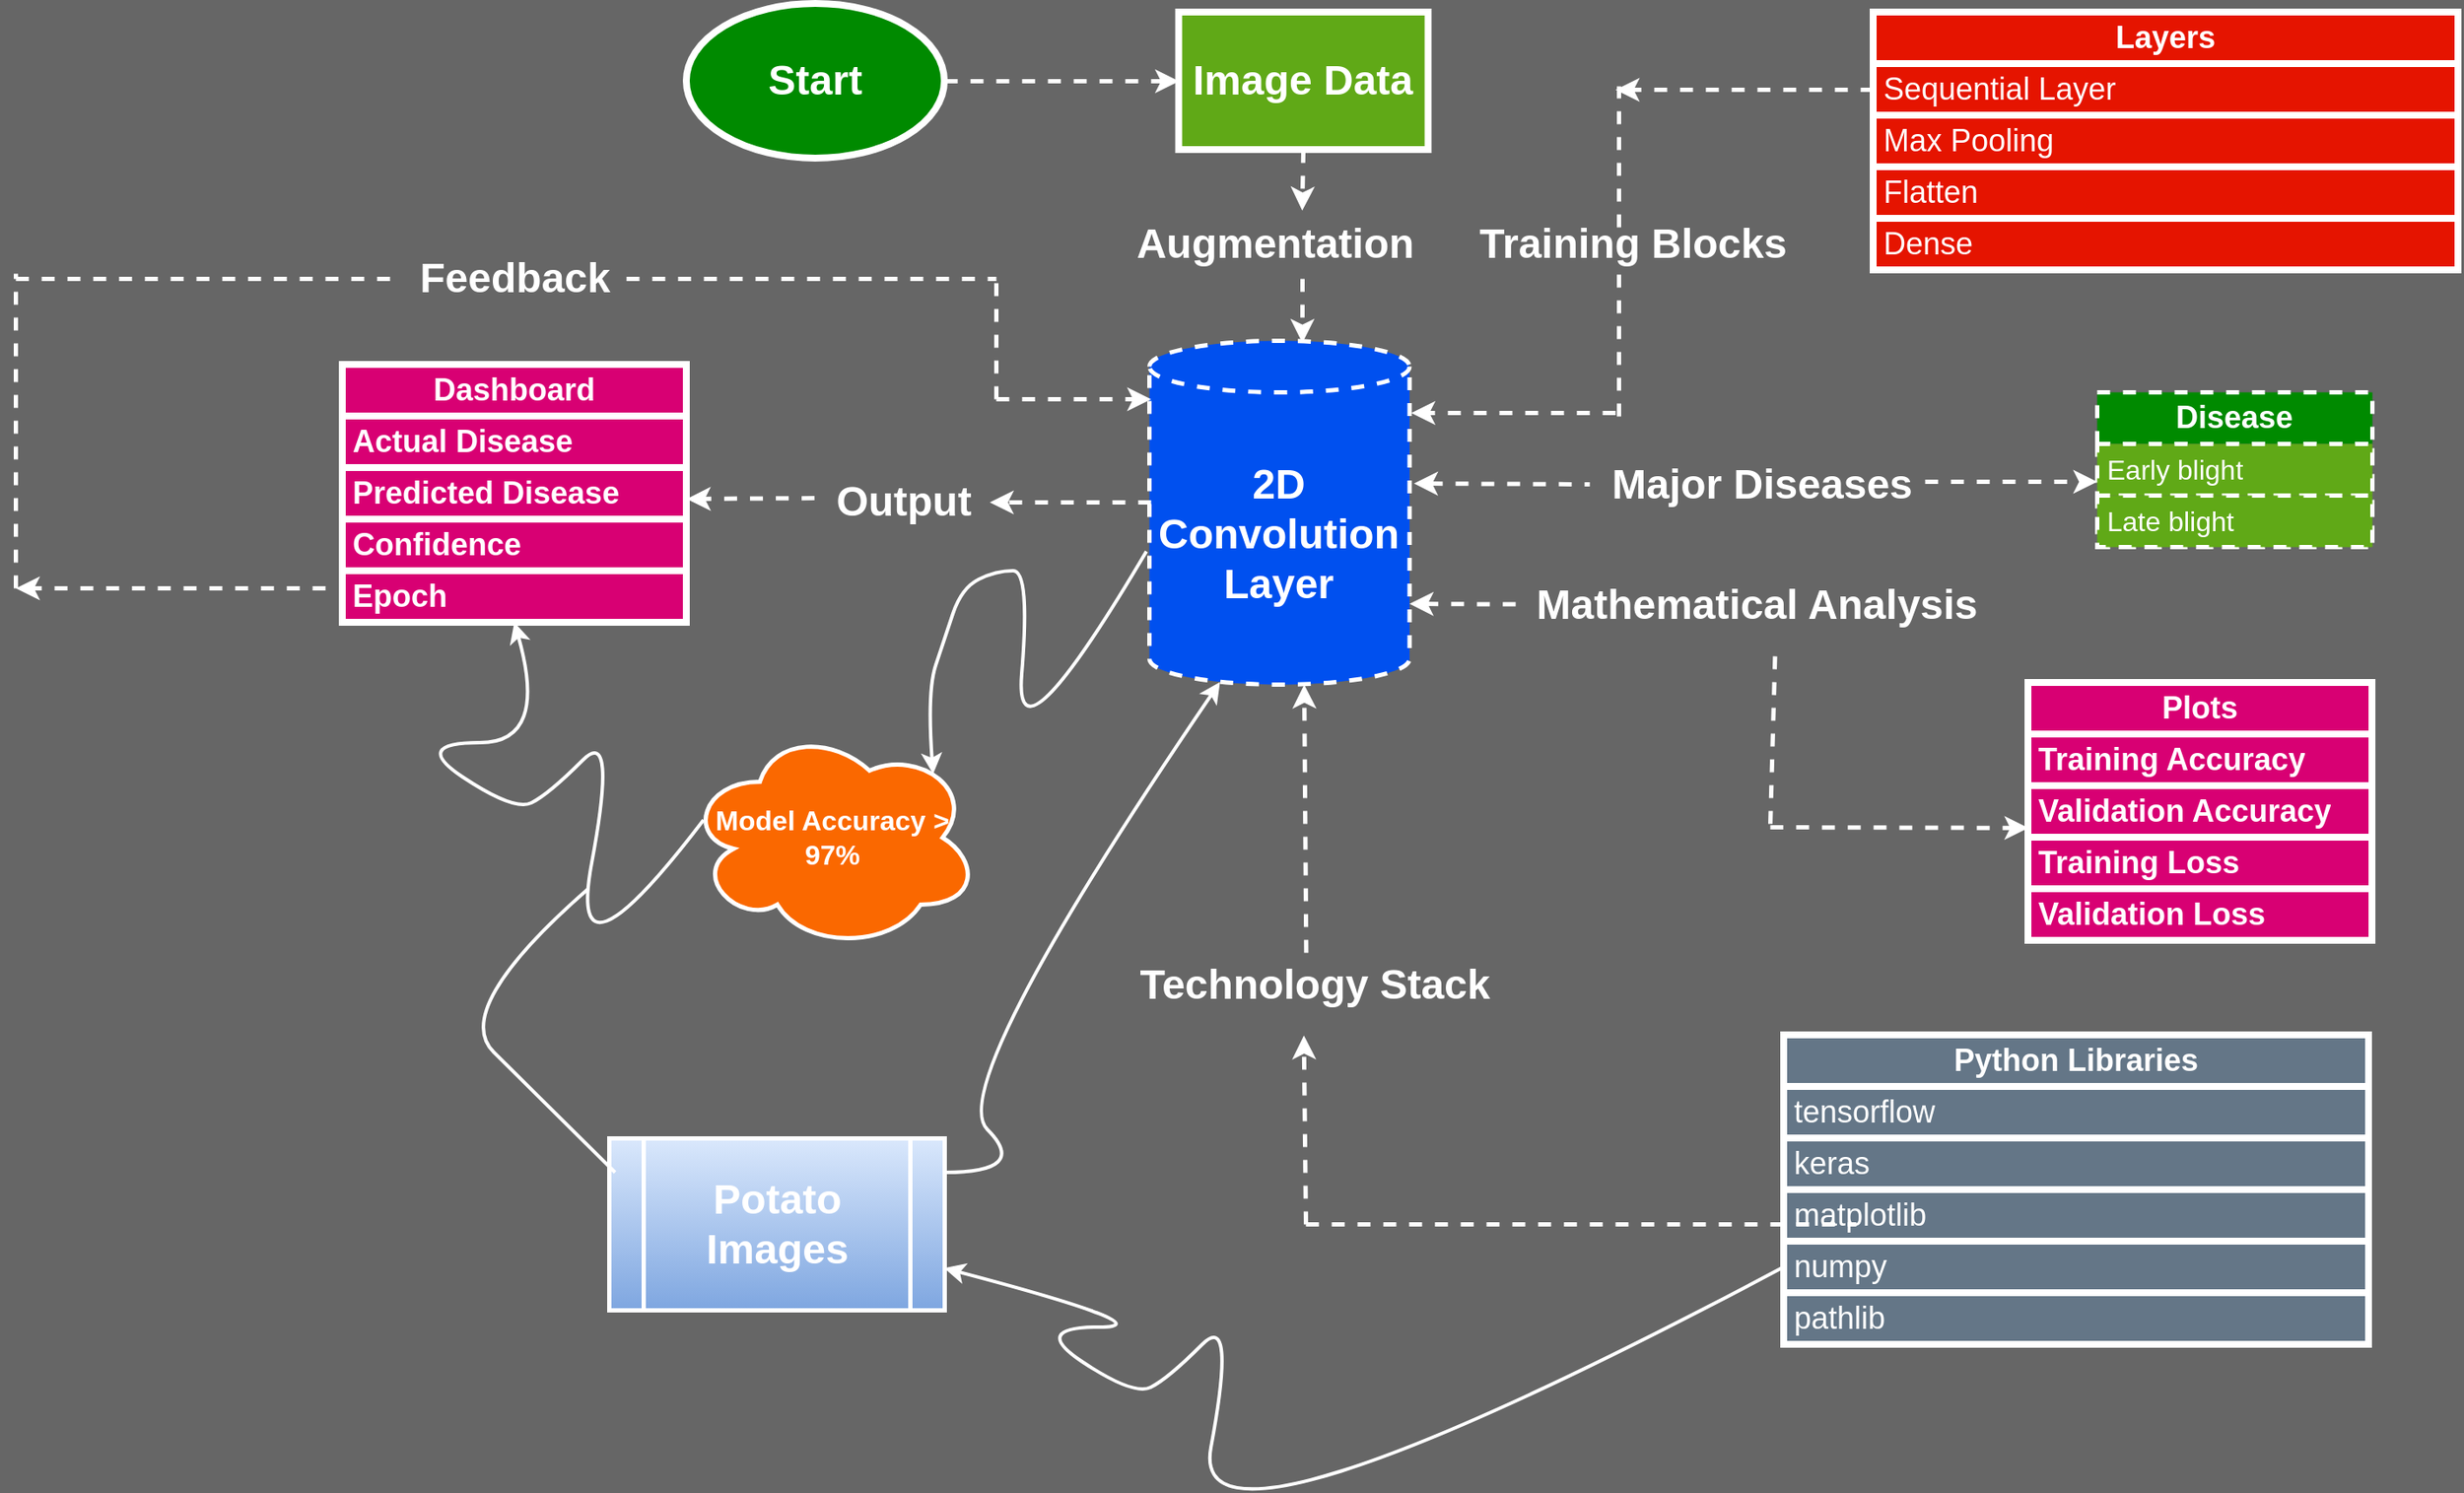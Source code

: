 <mxfile version="22.0.0" type="github">
  <diagram name="Page-1" id="VQkdfmnfzzS07gL8s0ip">
    <mxGraphModel dx="656" dy="354" grid="1" gridSize="10" guides="1" tooltips="1" connect="1" arrows="1" fold="1" page="1" pageScale="1" pageWidth="850" pageHeight="1100" background="#666666" math="0" shadow="0">
      <root>
        <mxCell id="0" />
        <mxCell id="1" parent="0" />
        <mxCell id="tFPNT0vVDYACMj4LjYBP-1" value="&lt;b&gt;&lt;font style=&quot;font-size: 24px;&quot;&gt;2D Convolution Layer&lt;/font&gt;&lt;/b&gt;" style="shape=cylinder3;whiteSpace=wrap;html=1;boundedLbl=1;backgroundOutline=1;size=15;fillColor=#0050ef;fontColor=#ffffff;strokeColor=#FFFFFF;strokeWidth=2.5;dashed=1;" vertex="1" parent="1">
          <mxGeometry x="759" y="276" width="151.25" height="200" as="geometry" />
        </mxCell>
        <mxCell id="tFPNT0vVDYACMj4LjYBP-2" value="&lt;b&gt;&lt;font style=&quot;font-size: 18px;&quot;&gt;Disease&lt;/font&gt;&lt;/b&gt;" style="swimlane;fontStyle=0;childLayout=stackLayout;horizontal=1;startSize=30;horizontalStack=0;resizeParent=1;resizeParentMax=0;resizeLast=0;collapsible=1;marginBottom=0;whiteSpace=wrap;html=1;fillColor=#008a00;fontColor=#ffffff;strokeColor=#FFFFFF;strokeWidth=2.5;dashed=1;" vertex="1" parent="1">
          <mxGeometry x="1310" y="306" width="160" height="90" as="geometry" />
        </mxCell>
        <mxCell id="tFPNT0vVDYACMj4LjYBP-3" value="&lt;font style=&quot;font-size: 16px;&quot; color=&quot;#ffffff&quot;&gt;Early blight&lt;/font&gt;" style="text;strokeColor=#FFFFFF;fillColor=#60a917;align=left;verticalAlign=middle;spacingLeft=4;spacingRight=4;overflow=hidden;points=[[0,0.5],[1,0.5]];portConstraint=eastwest;rotatable=0;whiteSpace=wrap;html=1;fontColor=#ffffff;strokeWidth=2.5;dashed=1;" vertex="1" parent="tFPNT0vVDYACMj4LjYBP-2">
          <mxGeometry y="30" width="160" height="30" as="geometry" />
        </mxCell>
        <mxCell id="tFPNT0vVDYACMj4LjYBP-4" value="&lt;font style=&quot;font-size: 16px;&quot; color=&quot;#ffffff&quot;&gt;Late blight&lt;/font&gt;" style="text;strokeColor=#FFFFFF;fillColor=#60a917;align=left;verticalAlign=middle;spacingLeft=4;spacingRight=4;overflow=hidden;points=[[0,0.5],[1,0.5]];portConstraint=eastwest;rotatable=0;whiteSpace=wrap;html=1;fontColor=#ffffff;strokeWidth=2.5;dashed=1;" vertex="1" parent="tFPNT0vVDYACMj4LjYBP-2">
          <mxGeometry y="60" width="160" height="30" as="geometry" />
        </mxCell>
        <mxCell id="tFPNT0vVDYACMj4LjYBP-6" value="&lt;font style=&quot;font-size: 18px;&quot;&gt;&lt;b&gt;Python Libraries&lt;/b&gt;&lt;/font&gt;" style="swimlane;fontStyle=0;childLayout=stackLayout;horizontal=1;startSize=30;horizontalStack=0;resizeParent=1;resizeParentMax=0;resizeLast=0;collapsible=1;marginBottom=0;whiteSpace=wrap;html=1;fillColor=#647687;strokeColor=#FFFFFF;strokeWidth=4;fontColor=#ffffff;" vertex="1" parent="1">
          <mxGeometry x="1128" y="680" width="340" height="180" as="geometry" />
        </mxCell>
        <mxCell id="tFPNT0vVDYACMj4LjYBP-8" value="&lt;font style=&quot;font-size: 18px;&quot;&gt;tensorflow&lt;/font&gt;" style="text;strokeColor=#FFFFFF;fillColor=#647687;align=left;verticalAlign=middle;spacingLeft=4;spacingRight=4;overflow=hidden;points=[[0,0.5],[1,0.5]];portConstraint=eastwest;rotatable=0;whiteSpace=wrap;html=1;fontColor=#ffffff;strokeWidth=4;" vertex="1" parent="tFPNT0vVDYACMj4LjYBP-6">
          <mxGeometry y="30" width="340" height="30" as="geometry" />
        </mxCell>
        <mxCell id="tFPNT0vVDYACMj4LjYBP-9" value="&lt;font style=&quot;font-size: 18px;&quot;&gt;keras&lt;/font&gt;" style="text;strokeColor=#FFFFFF;fillColor=#647687;align=left;verticalAlign=middle;spacingLeft=4;spacingRight=4;overflow=hidden;points=[[0,0.5],[1,0.5]];portConstraint=eastwest;rotatable=0;whiteSpace=wrap;html=1;fontColor=#ffffff;strokeWidth=4;" vertex="1" parent="tFPNT0vVDYACMj4LjYBP-6">
          <mxGeometry y="60" width="340" height="30" as="geometry" />
        </mxCell>
        <mxCell id="tFPNT0vVDYACMj4LjYBP-10" value="&lt;span style=&quot;font-size: 18px;&quot;&gt;matplotlib&lt;/span&gt;" style="text;strokeColor=#FFFFFF;fillColor=#647687;align=left;verticalAlign=middle;spacingLeft=4;spacingRight=4;overflow=hidden;points=[[0,0.5],[1,0.5]];portConstraint=eastwest;rotatable=0;whiteSpace=wrap;html=1;fontColor=#ffffff;strokeWidth=4;" vertex="1" parent="tFPNT0vVDYACMj4LjYBP-6">
          <mxGeometry y="90" width="340" height="30" as="geometry" />
        </mxCell>
        <mxCell id="tFPNT0vVDYACMj4LjYBP-11" value="&lt;span style=&quot;font-size: 18px;&quot;&gt;numpy&lt;/span&gt;" style="text;strokeColor=#FFFFFF;fillColor=#647687;align=left;verticalAlign=middle;spacingLeft=4;spacingRight=4;overflow=hidden;points=[[0,0.5],[1,0.5]];portConstraint=eastwest;rotatable=0;whiteSpace=wrap;html=1;fontColor=#ffffff;strokeWidth=4;" vertex="1" parent="tFPNT0vVDYACMj4LjYBP-6">
          <mxGeometry y="120" width="340" height="30" as="geometry" />
        </mxCell>
        <mxCell id="tFPNT0vVDYACMj4LjYBP-12" value="&lt;span style=&quot;font-size: 18px;&quot;&gt;pathlib&lt;/span&gt;" style="text;strokeColor=#FFFFFF;fillColor=#647687;align=left;verticalAlign=middle;spacingLeft=4;spacingRight=4;overflow=hidden;points=[[0,0.5],[1,0.5]];portConstraint=eastwest;rotatable=0;whiteSpace=wrap;html=1;fontColor=#ffffff;strokeWidth=4;" vertex="1" parent="tFPNT0vVDYACMj4LjYBP-6">
          <mxGeometry y="150" width="340" height="30" as="geometry" />
        </mxCell>
        <mxCell id="tFPNT0vVDYACMj4LjYBP-13" value="" style="endArrow=classic;html=1;rounded=0;strokeWidth=2.5;strokeColor=#FFFFFF;exitX=0.479;exitY=0.025;exitDx=0;exitDy=0;exitPerimeter=0;dashed=1;entryX=0.595;entryY=1;entryDx=0;entryDy=0;entryPerimeter=0;" edge="1" parent="1" source="tFPNT0vVDYACMj4LjYBP-15" target="tFPNT0vVDYACMj4LjYBP-1">
          <mxGeometry width="50" height="50" relative="1" as="geometry">
            <mxPoint x="851" y="650" as="sourcePoint" />
            <mxPoint x="851" y="440" as="targetPoint" />
          </mxGeometry>
        </mxCell>
        <mxCell id="tFPNT0vVDYACMj4LjYBP-14" value="" style="endArrow=none;html=1;rounded=0;strokeColor=#FFFFFF;strokeWidth=2.5;dashed=1;" edge="1" parent="1">
          <mxGeometry width="50" height="50" relative="1" as="geometry">
            <mxPoint x="850" y="790" as="sourcePoint" />
            <mxPoint x="1170" y="790" as="targetPoint" />
          </mxGeometry>
        </mxCell>
        <mxCell id="tFPNT0vVDYACMj4LjYBP-15" value="&lt;font color=&quot;#ffffff&quot; style=&quot;font-size: 24px;&quot;&gt;&lt;b&gt;Technology Stack&lt;/b&gt;&lt;/font&gt;" style="text;html=1;align=center;verticalAlign=middle;resizable=0;points=[];autosize=1;strokeColor=none;fillColor=none;" vertex="1" parent="1">
          <mxGeometry x="740" y="631" width="230" height="40" as="geometry" />
        </mxCell>
        <mxCell id="tFPNT0vVDYACMj4LjYBP-16" value="" style="endArrow=classic;html=1;rounded=0;strokeWidth=2.5;strokeColor=#FFFFFF;dashed=1;entryX=0.473;entryY=1.227;entryDx=0;entryDy=0;entryPerimeter=0;" edge="1" parent="1" target="tFPNT0vVDYACMj4LjYBP-15">
          <mxGeometry width="50" height="50" relative="1" as="geometry">
            <mxPoint x="850" y="790" as="sourcePoint" />
            <mxPoint x="850" y="580" as="targetPoint" />
          </mxGeometry>
        </mxCell>
        <mxCell id="tFPNT0vVDYACMj4LjYBP-17" style="edgeStyle=orthogonalEdgeStyle;rounded=0;orthogonalLoop=1;jettySize=auto;html=1;exitX=1;exitY=0.5;exitDx=0;exitDy=0;strokeWidth=2.5;strokeColor=#FFFFFF;dashed=1;" edge="1" parent="1" source="tFPNT0vVDYACMj4LjYBP-18" target="tFPNT0vVDYACMj4LjYBP-19">
          <mxGeometry relative="1" as="geometry" />
        </mxCell>
        <mxCell id="tFPNT0vVDYACMj4LjYBP-18" value="&lt;font color=&quot;#ffffff&quot; size=&quot;1&quot; style=&quot;&quot;&gt;&lt;b style=&quot;font-size: 24px;&quot;&gt;Start&lt;/b&gt;&lt;/font&gt;" style="ellipse;whiteSpace=wrap;html=1;fillColor=#008a00;strokeColor=#FFFFFF;strokeWidth=4;fontColor=#ffffff;" vertex="1" parent="1">
          <mxGeometry x="490" y="80" width="150" height="90" as="geometry" />
        </mxCell>
        <mxCell id="tFPNT0vVDYACMj4LjYBP-19" value="&lt;font style=&quot;font-size: 24px;&quot;&gt;&lt;b&gt;Image Data&lt;/b&gt;&lt;/font&gt;" style="rounded=0;whiteSpace=wrap;html=1;fillColor=#60a917;strokeColor=#FFFFFF;strokeWidth=4;fontColor=#ffffff;" vertex="1" parent="1">
          <mxGeometry x="776.25" y="85" width="145" height="80" as="geometry" />
        </mxCell>
        <mxCell id="tFPNT0vVDYACMj4LjYBP-21" style="edgeStyle=orthogonalEdgeStyle;rounded=0;orthogonalLoop=1;jettySize=auto;html=1;strokeWidth=2.5;strokeColor=#FFFFFF;dashed=1;entryX=0.588;entryY=0.006;entryDx=0;entryDy=0;entryPerimeter=0;" edge="1" parent="1" target="tFPNT0vVDYACMj4LjYBP-1">
          <mxGeometry relative="1" as="geometry">
            <mxPoint x="848" y="240" as="sourcePoint" />
            <mxPoint x="848.49" y="203" as="targetPoint" />
          </mxGeometry>
        </mxCell>
        <mxCell id="tFPNT0vVDYACMj4LjYBP-23" value="" style="endArrow=classic;startArrow=none;html=1;rounded=0;strokeWidth=2.5;strokeColor=#FFFFFF;dashed=1;startFill=0;" edge="1" parent="1">
          <mxGeometry width="50" height="50" relative="1" as="geometry">
            <mxPoint x="1210" y="358" as="sourcePoint" />
            <mxPoint x="1310" y="358" as="targetPoint" />
          </mxGeometry>
        </mxCell>
        <mxCell id="tFPNT0vVDYACMj4LjYBP-24" value="&lt;font style=&quot;font-size: 18px;&quot;&gt;&lt;b&gt;Dashboard&lt;/b&gt;&lt;/font&gt;" style="swimlane;fontStyle=0;childLayout=stackLayout;horizontal=1;startSize=30;horizontalStack=0;resizeParent=1;resizeParentMax=0;resizeLast=0;collapsible=1;marginBottom=0;whiteSpace=wrap;html=1;fillColor=#d80073;strokeColor=#FFFFFF;strokeWidth=4;fontColor=#ffffff;" vertex="1" parent="1">
          <mxGeometry x="290" y="290" width="200" height="150" as="geometry" />
        </mxCell>
        <mxCell id="tFPNT0vVDYACMj4LjYBP-25" value="&lt;font style=&quot;font-size: 18px;&quot;&gt;&lt;b&gt;Actual Disease&lt;/b&gt;&lt;/font&gt;" style="text;strokeColor=#FFFFFF;fillColor=#d80073;align=left;verticalAlign=middle;spacingLeft=4;spacingRight=4;overflow=hidden;points=[[0,0.5],[1,0.5]];portConstraint=eastwest;rotatable=0;whiteSpace=wrap;html=1;strokeWidth=4;fontColor=#ffffff;" vertex="1" parent="tFPNT0vVDYACMj4LjYBP-24">
          <mxGeometry y="30" width="200" height="30" as="geometry" />
        </mxCell>
        <mxCell id="tFPNT0vVDYACMj4LjYBP-26" value="&lt;font style=&quot;font-size: 18px;&quot;&gt;&lt;b&gt;Predicted Disease&lt;/b&gt;&lt;/font&gt;" style="text;strokeColor=#FFFFFF;fillColor=#d80073;align=left;verticalAlign=middle;spacingLeft=4;spacingRight=4;overflow=hidden;points=[[0,0.5],[1,0.5]];portConstraint=eastwest;rotatable=0;whiteSpace=wrap;html=1;fontColor=#ffffff;strokeWidth=4;" vertex="1" parent="tFPNT0vVDYACMj4LjYBP-24">
          <mxGeometry y="60" width="200" height="30" as="geometry" />
        </mxCell>
        <mxCell id="tFPNT0vVDYACMj4LjYBP-27" value="&lt;font style=&quot;font-size: 18px;&quot;&gt;&lt;b&gt;Confidence&lt;/b&gt;&lt;/font&gt;" style="text;strokeColor=#FFFFFF;fillColor=#d80073;align=left;verticalAlign=middle;spacingLeft=4;spacingRight=4;overflow=hidden;points=[[0,0.5],[1,0.5]];portConstraint=eastwest;rotatable=0;whiteSpace=wrap;html=1;fontColor=#ffffff;strokeWidth=4;" vertex="1" parent="tFPNT0vVDYACMj4LjYBP-24">
          <mxGeometry y="90" width="200" height="30" as="geometry" />
        </mxCell>
        <mxCell id="tFPNT0vVDYACMj4LjYBP-29" value="&lt;font style=&quot;font-size: 18px;&quot;&gt;&lt;b&gt;Epoch&lt;/b&gt;&lt;/font&gt;" style="text;strokeColor=#FFFFFF;fillColor=#d80073;align=left;verticalAlign=middle;spacingLeft=4;spacingRight=4;overflow=hidden;points=[[0,0.5],[1,0.5]];portConstraint=eastwest;rotatable=0;whiteSpace=wrap;html=1;fontColor=#ffffff;strokeWidth=4;" vertex="1" parent="tFPNT0vVDYACMj4LjYBP-24">
          <mxGeometry y="120" width="200" height="30" as="geometry" />
        </mxCell>
        <mxCell id="tFPNT0vVDYACMj4LjYBP-30" value="" style="endArrow=none;html=1;rounded=0;strokeWidth=2.5;strokeColor=#FFFFFF;dashed=1;" edge="1" parent="1">
          <mxGeometry width="50" height="50" relative="1" as="geometry">
            <mxPoint x="100" y="420" as="sourcePoint" />
            <mxPoint x="100" y="237" as="targetPoint" />
          </mxGeometry>
        </mxCell>
        <mxCell id="tFPNT0vVDYACMj4LjYBP-31" value="" style="endArrow=none;html=1;rounded=0;strokeWidth=2.5;strokeColor=#FFFFFF;dashed=1;" edge="1" parent="1">
          <mxGeometry width="50" height="50" relative="1" as="geometry">
            <mxPoint x="455" y="240" as="sourcePoint" />
            <mxPoint x="670" y="240" as="targetPoint" />
          </mxGeometry>
        </mxCell>
        <mxCell id="tFPNT0vVDYACMj4LjYBP-32" value="" style="endArrow=classic;html=1;rounded=0;strokeWidth=2.5;strokeColor=#FFFFFF;dashed=1;" edge="1" parent="1">
          <mxGeometry width="50" height="50" relative="1" as="geometry">
            <mxPoint x="670" y="310" as="sourcePoint" />
            <mxPoint x="760" y="310" as="targetPoint" />
          </mxGeometry>
        </mxCell>
        <mxCell id="tFPNT0vVDYACMj4LjYBP-33" value="" style="endArrow=none;html=1;rounded=0;strokeWidth=2.5;strokeColor=#FFFFFF;dashed=1;" edge="1" parent="1">
          <mxGeometry width="50" height="50" relative="1" as="geometry">
            <mxPoint x="100" y="240" as="sourcePoint" />
            <mxPoint x="325" y="240" as="targetPoint" />
          </mxGeometry>
        </mxCell>
        <mxCell id="tFPNT0vVDYACMj4LjYBP-34" value="&lt;font color=&quot;#ffffff&quot; style=&quot;font-size: 24px;&quot;&gt;&lt;b&gt;Feedback&lt;/b&gt;&lt;/font&gt;" style="text;html=1;align=center;verticalAlign=middle;resizable=0;points=[];autosize=1;strokeColor=none;fillColor=none;" vertex="1" parent="1">
          <mxGeometry x="325" y="220" width="130" height="40" as="geometry" />
        </mxCell>
        <mxCell id="tFPNT0vVDYACMj4LjYBP-35" value="" style="endArrow=none;html=1;rounded=0;strokeWidth=2.5;strokeColor=#FFFFFF;dashed=1;" edge="1" parent="1">
          <mxGeometry width="50" height="50" relative="1" as="geometry">
            <mxPoint x="670" y="310" as="sourcePoint" />
            <mxPoint x="670" y="240" as="targetPoint" />
          </mxGeometry>
        </mxCell>
        <mxCell id="tFPNT0vVDYACMj4LjYBP-36" value="" style="endArrow=classic;html=1;rounded=0;strokeWidth=2.5;strokeColor=#FFFFFF;dashed=1;" edge="1" parent="1">
          <mxGeometry width="50" height="50" relative="1" as="geometry">
            <mxPoint x="280" y="420" as="sourcePoint" />
            <mxPoint x="100" y="420" as="targetPoint" />
          </mxGeometry>
        </mxCell>
        <mxCell id="tFPNT0vVDYACMj4LjYBP-37" value="&lt;font style=&quot;font-size: 16px;&quot; color=&quot;#ffffff&quot;&gt;&lt;b&gt;Model Accuracy &amp;gt; 97%&lt;/b&gt;&lt;/font&gt;" style="ellipse;shape=cloud;whiteSpace=wrap;html=1;fillColor=#fa6800;fontColor=#000000;strokeColor=#FFFFFF;strokeWidth=2.5;" vertex="1" parent="1">
          <mxGeometry x="490" y="500" width="170" height="130" as="geometry" />
        </mxCell>
        <mxCell id="tFPNT0vVDYACMj4LjYBP-41" value="" style="curved=1;endArrow=classic;html=1;rounded=0;exitX=-0.01;exitY=0.614;exitDx=0;exitDy=0;exitPerimeter=0;entryX=0.844;entryY=0.217;entryDx=0;entryDy=0;entryPerimeter=0;strokeColor=#FFFFFF;strokeWidth=2;" edge="1" parent="1" source="tFPNT0vVDYACMj4LjYBP-1" target="tFPNT0vVDYACMj4LjYBP-37">
          <mxGeometry width="50" height="50" relative="1" as="geometry">
            <mxPoint x="630" y="530" as="sourcePoint" />
            <mxPoint x="710" y="530" as="targetPoint" />
            <Array as="points">
              <mxPoint x="680" y="530" />
              <mxPoint x="690" y="410" />
              <mxPoint x="670" y="410" />
              <mxPoint x="650" y="420" />
              <mxPoint x="640" y="450" />
              <mxPoint x="630" y="480" />
            </Array>
          </mxGeometry>
        </mxCell>
        <mxCell id="tFPNT0vVDYACMj4LjYBP-42" value="" style="endArrow=classic;html=1;rounded=0;strokeWidth=2.5;strokeColor=#FFFFFF;entryX=1;entryY=0.5;entryDx=0;entryDy=0;dashed=1;exitX=-0.017;exitY=0.438;exitDx=0;exitDy=0;exitPerimeter=0;" edge="1" parent="1" source="tFPNT0vVDYACMj4LjYBP-44">
          <mxGeometry width="50" height="50" relative="1" as="geometry">
            <mxPoint x="570" y="368" as="sourcePoint" />
            <mxPoint x="490" y="368" as="targetPoint" />
          </mxGeometry>
        </mxCell>
        <mxCell id="tFPNT0vVDYACMj4LjYBP-43" value="" style="endArrow=classic;html=1;rounded=0;strokeWidth=2.5;strokeColor=#FFFFFF;dashed=1;entryX=1.002;entryY=0.5;entryDx=0;entryDy=0;entryPerimeter=0;" edge="1" parent="1" target="tFPNT0vVDYACMj4LjYBP-44">
          <mxGeometry width="50" height="50" relative="1" as="geometry">
            <mxPoint x="760" y="370" as="sourcePoint" />
            <mxPoint x="720" y="368" as="targetPoint" />
          </mxGeometry>
        </mxCell>
        <mxCell id="tFPNT0vVDYACMj4LjYBP-44" value="&lt;font color=&quot;#ffffff&quot; style=&quot;font-size: 24px;&quot;&gt;&lt;b&gt;Output&lt;/b&gt;&lt;/font&gt;" style="text;html=1;align=center;verticalAlign=middle;resizable=0;points=[];autosize=1;strokeColor=none;fillColor=none;" vertex="1" parent="1">
          <mxGeometry x="566" y="350" width="100" height="40" as="geometry" />
        </mxCell>
        <mxCell id="tFPNT0vVDYACMj4LjYBP-48" value="" style="curved=1;endArrow=classic;html=1;rounded=0;exitX=0;exitY=1;exitDx=0;exitDy=-15;exitPerimeter=0;entryX=0.5;entryY=1;entryDx=0;entryDy=0;strokeColor=#FFFFFF;strokeWidth=2;" edge="1" parent="1" target="tFPNT0vVDYACMj4LjYBP-24">
          <mxGeometry width="50" height="50" relative="1" as="geometry">
            <mxPoint x="500" y="555" as="sourcePoint" />
            <mxPoint x="373" y="658" as="targetPoint" />
            <Array as="points">
              <mxPoint x="420" y="660" />
              <mxPoint x="450" y="500" />
              <mxPoint x="410" y="540" />
              <mxPoint x="390" y="550" />
              <mxPoint x="330" y="510" />
              <mxPoint x="410" y="510" />
            </Array>
          </mxGeometry>
        </mxCell>
        <mxCell id="tFPNT0vVDYACMj4LjYBP-49" value="&lt;span style=&quot;font-size: 18px;&quot;&gt;&lt;b&gt;Layers&lt;/b&gt;&lt;/span&gt;" style="swimlane;fontStyle=0;childLayout=stackLayout;horizontal=1;startSize=30;horizontalStack=0;resizeParent=1;resizeParentMax=0;resizeLast=0;collapsible=1;marginBottom=0;whiteSpace=wrap;html=1;fillColor=#e51400;strokeColor=#FFFFFF;strokeWidth=4;fontColor=#ffffff;" vertex="1" parent="1">
          <mxGeometry x="1180" y="85" width="340" height="150" as="geometry" />
        </mxCell>
        <mxCell id="tFPNT0vVDYACMj4LjYBP-50" value="&lt;font style=&quot;font-size: 18px;&quot;&gt;Sequential Layer&lt;/font&gt;" style="text;strokeColor=#FFFFFF;fillColor=#e51400;align=left;verticalAlign=middle;spacingLeft=4;spacingRight=4;overflow=hidden;points=[[0,0.5],[1,0.5]];portConstraint=eastwest;rotatable=0;whiteSpace=wrap;html=1;fontColor=#ffffff;strokeWidth=4;" vertex="1" parent="tFPNT0vVDYACMj4LjYBP-49">
          <mxGeometry y="30" width="340" height="30" as="geometry" />
        </mxCell>
        <mxCell id="tFPNT0vVDYACMj4LjYBP-79" value="&lt;font style=&quot;font-size: 18px;&quot;&gt;Max Pooling&lt;/font&gt;" style="text;strokeColor=#FFFFFF;fillColor=#e51400;align=left;verticalAlign=middle;spacingLeft=4;spacingRight=4;overflow=hidden;points=[[0,0.5],[1,0.5]];portConstraint=eastwest;rotatable=0;whiteSpace=wrap;html=1;fontColor=#ffffff;strokeWidth=4;" vertex="1" parent="tFPNT0vVDYACMj4LjYBP-49">
          <mxGeometry y="60" width="340" height="30" as="geometry" />
        </mxCell>
        <mxCell id="tFPNT0vVDYACMj4LjYBP-80" value="&lt;font style=&quot;font-size: 18px;&quot;&gt;Flatten&lt;/font&gt;" style="text;strokeColor=#FFFFFF;fillColor=#e51400;align=left;verticalAlign=middle;spacingLeft=4;spacingRight=4;overflow=hidden;points=[[0,0.5],[1,0.5]];portConstraint=eastwest;rotatable=0;whiteSpace=wrap;html=1;fontColor=#ffffff;strokeWidth=4;" vertex="1" parent="tFPNT0vVDYACMj4LjYBP-49">
          <mxGeometry y="90" width="340" height="30" as="geometry" />
        </mxCell>
        <mxCell id="tFPNT0vVDYACMj4LjYBP-81" value="&lt;font style=&quot;font-size: 18px;&quot;&gt;Dense&lt;/font&gt;" style="text;strokeColor=#FFFFFF;fillColor=#e51400;align=left;verticalAlign=middle;spacingLeft=4;spacingRight=4;overflow=hidden;points=[[0,0.5],[1,0.5]];portConstraint=eastwest;rotatable=0;whiteSpace=wrap;html=1;fontColor=#ffffff;strokeWidth=4;" vertex="1" parent="tFPNT0vVDYACMj4LjYBP-49">
          <mxGeometry y="120" width="340" height="30" as="geometry" />
        </mxCell>
        <mxCell id="tFPNT0vVDYACMj4LjYBP-52" value="" style="endArrow=classic;html=1;rounded=0;strokeWidth=2.5;strokeColor=#FFFFFF;dashed=1;" edge="1" parent="1">
          <mxGeometry width="50" height="50" relative="1" as="geometry">
            <mxPoint x="1030" y="318" as="sourcePoint" />
            <mxPoint x="911.25" y="318" as="targetPoint" />
          </mxGeometry>
        </mxCell>
        <mxCell id="tFPNT0vVDYACMj4LjYBP-53" value="" style="endArrow=classic;html=1;rounded=0;strokeWidth=2.5;strokeColor=#FFFFFF;dashed=1;exitX=0;exitY=0.5;exitDx=0;exitDy=0;" edge="1" parent="1" source="tFPNT0vVDYACMj4LjYBP-50">
          <mxGeometry width="50" height="50" relative="1" as="geometry">
            <mxPoint x="1130" y="130" as="sourcePoint" />
            <mxPoint x="1030" y="130" as="targetPoint" />
          </mxGeometry>
        </mxCell>
        <mxCell id="tFPNT0vVDYACMj4LjYBP-54" value="&lt;font color=&quot;#ffffff&quot; style=&quot;font-size: 24px;&quot;&gt;&lt;b&gt;Training Blocks&lt;/b&gt;&lt;/font&gt;" style="text;html=1;align=center;verticalAlign=middle;resizable=0;points=[];autosize=1;strokeColor=none;fillColor=none;" vertex="1" parent="1">
          <mxGeometry x="940" y="200" width="200" height="40" as="geometry" />
        </mxCell>
        <mxCell id="tFPNT0vVDYACMj4LjYBP-55" value="" style="endArrow=none;html=1;rounded=0;strokeWidth=2.5;strokeColor=#FFFFFF;dashed=1;" edge="1" parent="1">
          <mxGeometry width="50" height="50" relative="1" as="geometry">
            <mxPoint x="1032" y="320" as="sourcePoint" />
            <mxPoint x="1032" y="230" as="targetPoint" />
          </mxGeometry>
        </mxCell>
        <mxCell id="tFPNT0vVDYACMj4LjYBP-56" value="" style="endArrow=none;html=1;rounded=0;strokeWidth=2.5;strokeColor=#FFFFFF;dashed=1;" edge="1" parent="1">
          <mxGeometry width="50" height="50" relative="1" as="geometry">
            <mxPoint x="1032" y="210" as="sourcePoint" />
            <mxPoint x="1032" y="128" as="targetPoint" />
          </mxGeometry>
        </mxCell>
        <mxCell id="tFPNT0vVDYACMj4LjYBP-59" value="" style="edgeStyle=orthogonalEdgeStyle;rounded=0;orthogonalLoop=1;jettySize=auto;html=1;exitX=0.5;exitY=1;exitDx=0;exitDy=0;strokeWidth=2.5;strokeColor=#FFFFFF;dashed=1;entryX=0.588;entryY=0.006;entryDx=0;entryDy=0;entryPerimeter=0;" edge="1" parent="1" target="tFPNT0vVDYACMj4LjYBP-58">
          <mxGeometry relative="1" as="geometry">
            <mxPoint x="848.49" y="165" as="sourcePoint" />
            <mxPoint x="849" y="241" as="targetPoint" />
          </mxGeometry>
        </mxCell>
        <mxCell id="tFPNT0vVDYACMj4LjYBP-58" value="&lt;font color=&quot;#ffffff&quot; style=&quot;font-size: 24px;&quot;&gt;&lt;b&gt;Augmentation&lt;/b&gt;&lt;/font&gt;" style="text;html=1;align=center;verticalAlign=middle;resizable=0;points=[];autosize=1;strokeColor=none;fillColor=none;" vertex="1" parent="1">
          <mxGeometry x="742" y="200" width="180" height="40" as="geometry" />
        </mxCell>
        <mxCell id="tFPNT0vVDYACMj4LjYBP-60" value="&lt;font style=&quot;font-size: 18px;&quot;&gt;&lt;b&gt;Plots&lt;/b&gt;&lt;/font&gt;" style="swimlane;fontStyle=0;childLayout=stackLayout;horizontal=1;startSize=30;horizontalStack=0;resizeParent=1;resizeParentMax=0;resizeLast=0;collapsible=1;marginBottom=0;whiteSpace=wrap;html=1;fillColor=#d80073;strokeColor=#FFFFFF;strokeWidth=4;fontColor=#ffffff;" vertex="1" parent="1">
          <mxGeometry x="1270" y="475" width="200" height="150" as="geometry" />
        </mxCell>
        <mxCell id="tFPNT0vVDYACMj4LjYBP-61" value="&lt;font style=&quot;font-size: 18px;&quot;&gt;&lt;b&gt;Training Accuracy&lt;/b&gt;&lt;/font&gt;" style="text;strokeColor=#FFFFFF;fillColor=#d80073;align=left;verticalAlign=middle;spacingLeft=4;spacingRight=4;overflow=hidden;points=[[0,0.5],[1,0.5]];portConstraint=eastwest;rotatable=0;whiteSpace=wrap;html=1;strokeWidth=4;fontColor=#ffffff;" vertex="1" parent="tFPNT0vVDYACMj4LjYBP-60">
          <mxGeometry y="30" width="200" height="30" as="geometry" />
        </mxCell>
        <mxCell id="tFPNT0vVDYACMj4LjYBP-62" value="&lt;font style=&quot;font-size: 18px;&quot;&gt;&lt;b&gt;Validation Accuracy&lt;/b&gt;&lt;/font&gt;" style="text;strokeColor=#FFFFFF;fillColor=#d80073;align=left;verticalAlign=middle;spacingLeft=4;spacingRight=4;overflow=hidden;points=[[0,0.5],[1,0.5]];portConstraint=eastwest;rotatable=0;whiteSpace=wrap;html=1;fontColor=#ffffff;strokeWidth=4;" vertex="1" parent="tFPNT0vVDYACMj4LjYBP-60">
          <mxGeometry y="60" width="200" height="30" as="geometry" />
        </mxCell>
        <mxCell id="tFPNT0vVDYACMj4LjYBP-63" value="&lt;font style=&quot;font-size: 18px;&quot;&gt;&lt;b&gt;Training Loss&lt;/b&gt;&lt;/font&gt;" style="text;strokeColor=#FFFFFF;fillColor=#d80073;align=left;verticalAlign=middle;spacingLeft=4;spacingRight=4;overflow=hidden;points=[[0,0.5],[1,0.5]];portConstraint=eastwest;rotatable=0;whiteSpace=wrap;html=1;fontColor=#ffffff;strokeWidth=4;" vertex="1" parent="tFPNT0vVDYACMj4LjYBP-60">
          <mxGeometry y="90" width="200" height="30" as="geometry" />
        </mxCell>
        <mxCell id="tFPNT0vVDYACMj4LjYBP-64" value="&lt;span style=&quot;font-size: 18px;&quot;&gt;&lt;b&gt;Validation Loss&lt;/b&gt;&lt;/span&gt;" style="text;strokeColor=#FFFFFF;fillColor=#d80073;align=left;verticalAlign=middle;spacingLeft=4;spacingRight=4;overflow=hidden;points=[[0,0.5],[1,0.5]];portConstraint=eastwest;rotatable=0;whiteSpace=wrap;html=1;fontColor=#ffffff;strokeWidth=4;" vertex="1" parent="tFPNT0vVDYACMj4LjYBP-60">
          <mxGeometry y="120" width="200" height="30" as="geometry" />
        </mxCell>
        <mxCell id="tFPNT0vVDYACMj4LjYBP-74" value="" style="endArrow=none;startArrow=classic;html=1;rounded=0;strokeWidth=2.5;strokeColor=#FFFFFF;dashed=1;exitX=1.017;exitY=0.415;exitDx=0;exitDy=0;exitPerimeter=0;endFill=0;" edge="1" parent="1" source="tFPNT0vVDYACMj4LjYBP-1" target="tFPNT0vVDYACMj4LjYBP-70">
          <mxGeometry width="50" height="50" relative="1" as="geometry">
            <mxPoint x="910" y="366" as="sourcePoint" />
            <mxPoint x="1017" y="374" as="targetPoint" />
          </mxGeometry>
        </mxCell>
        <mxCell id="tFPNT0vVDYACMj4LjYBP-70" value="&lt;font color=&quot;#ffffff&quot; style=&quot;font-size: 24px;&quot;&gt;&lt;b&gt;Major Diseases&lt;/b&gt;&lt;/font&gt;" style="text;html=1;align=center;verticalAlign=middle;resizable=0;points=[];autosize=1;strokeColor=none;fillColor=none;" vertex="1" parent="1">
          <mxGeometry x="1015" y="340" width="200" height="40" as="geometry" />
        </mxCell>
        <mxCell id="tFPNT0vVDYACMj4LjYBP-75" value="" style="endArrow=classic;startArrow=none;html=1;rounded=0;strokeWidth=2.5;strokeColor=#FFFFFF;dashed=1;startFill=0;" edge="1" parent="1">
          <mxGeometry width="50" height="50" relative="1" as="geometry">
            <mxPoint x="1120" y="559" as="sourcePoint" />
            <mxPoint x="1270" y="559.41" as="targetPoint" />
          </mxGeometry>
        </mxCell>
        <mxCell id="tFPNT0vVDYACMj4LjYBP-76" value="" style="endArrow=none;startArrow=classic;html=1;rounded=0;strokeWidth=2.5;strokeColor=#FFFFFF;dashed=1;exitX=1.017;exitY=0.415;exitDx=0;exitDy=0;exitPerimeter=0;endFill=0;" edge="1" parent="1" target="tFPNT0vVDYACMj4LjYBP-77">
          <mxGeometry width="50" height="50" relative="1" as="geometry">
            <mxPoint x="910.25" y="429" as="sourcePoint" />
            <mxPoint x="1014.25" y="444" as="targetPoint" />
          </mxGeometry>
        </mxCell>
        <mxCell id="tFPNT0vVDYACMj4LjYBP-77" value="&lt;font color=&quot;#ffffff&quot; style=&quot;font-size: 24px;&quot;&gt;&lt;b&gt;Mathematical Analysis&lt;/b&gt;&lt;/font&gt;" style="text;html=1;align=center;verticalAlign=middle;resizable=0;points=[];autosize=1;strokeColor=none;fillColor=none;" vertex="1" parent="1">
          <mxGeometry x="972.25" y="410" width="280" height="40" as="geometry" />
        </mxCell>
        <mxCell id="tFPNT0vVDYACMj4LjYBP-78" value="" style="endArrow=none;html=1;rounded=0;strokeWidth=2.5;strokeColor=#FFFFFF;dashed=1;entryX=0.538;entryY=1.1;entryDx=0;entryDy=0;entryPerimeter=0;" edge="1" parent="1" target="tFPNT0vVDYACMj4LjYBP-77">
          <mxGeometry width="50" height="50" relative="1" as="geometry">
            <mxPoint x="1120" y="557" as="sourcePoint" />
            <mxPoint x="1120" y="475" as="targetPoint" />
          </mxGeometry>
        </mxCell>
        <mxCell id="tFPNT0vVDYACMj4LjYBP-87" value="&lt;font style=&quot;font-size: 24px;&quot; color=&quot;#ffffff&quot;&gt;&lt;b&gt;Potato Images&lt;/b&gt;&lt;/font&gt;" style="shape=process;whiteSpace=wrap;html=1;backgroundOutline=1;fillColor=#dae8fc;strokeColor=#FFFFFF;strokeWidth=2.5;gradientColor=#7ea6e0;" vertex="1" parent="1">
          <mxGeometry x="445" y="740" width="195" height="100" as="geometry" />
        </mxCell>
        <mxCell id="tFPNT0vVDYACMj4LjYBP-89" value="" style="curved=1;endArrow=classic;html=1;rounded=0;entryX=0.273;entryY=0.994;entryDx=0;entryDy=0;entryPerimeter=0;strokeColor=#FFFFFF;strokeWidth=2;" edge="1" parent="1" target="tFPNT0vVDYACMj4LjYBP-1">
          <mxGeometry width="50" height="50" relative="1" as="geometry">
            <mxPoint x="640" y="760" as="sourcePoint" />
            <mxPoint x="900" y="500" as="targetPoint" />
            <Array as="points">
              <mxPoint x="690" y="760" />
              <mxPoint x="640" y="710" />
            </Array>
          </mxGeometry>
        </mxCell>
        <mxCell id="tFPNT0vVDYACMj4LjYBP-90" value="" style="curved=1;endArrow=classic;html=1;rounded=0;exitX=0;exitY=0.75;exitDx=0;exitDy=0;strokeColor=#FFFFFF;strokeWidth=2;" edge="1" parent="1" source="tFPNT0vVDYACMj4LjYBP-6" target="tFPNT0vVDYACMj4LjYBP-87">
          <mxGeometry width="50" height="50" relative="1" as="geometry">
            <mxPoint x="860" y="895" as="sourcePoint" />
            <mxPoint x="750" y="780" as="targetPoint" />
            <Array as="points">
              <mxPoint x="780" y="1000" />
              <mxPoint x="810" y="840" />
              <mxPoint x="770" y="880" />
              <mxPoint x="750" y="890" />
              <mxPoint x="690" y="850" />
              <mxPoint x="770" y="850" />
            </Array>
          </mxGeometry>
        </mxCell>
        <mxCell id="tFPNT0vVDYACMj4LjYBP-91" value="" style="curved=1;endArrow=none;html=1;rounded=0;endFill=0;exitX=0.003;exitY=0.15;exitDx=0;exitDy=0;exitPerimeter=0;strokeWidth=2;strokeColor=#FFFFFF;" edge="1" parent="1">
          <mxGeometry width="50" height="50" relative="1" as="geometry">
            <mxPoint x="448.585" y="760" as="sourcePoint" />
            <mxPoint x="433" y="595" as="targetPoint" />
            <Array as="points">
              <mxPoint x="403" y="715" />
              <mxPoint x="353" y="665" />
            </Array>
          </mxGeometry>
        </mxCell>
      </root>
    </mxGraphModel>
  </diagram>
</mxfile>
